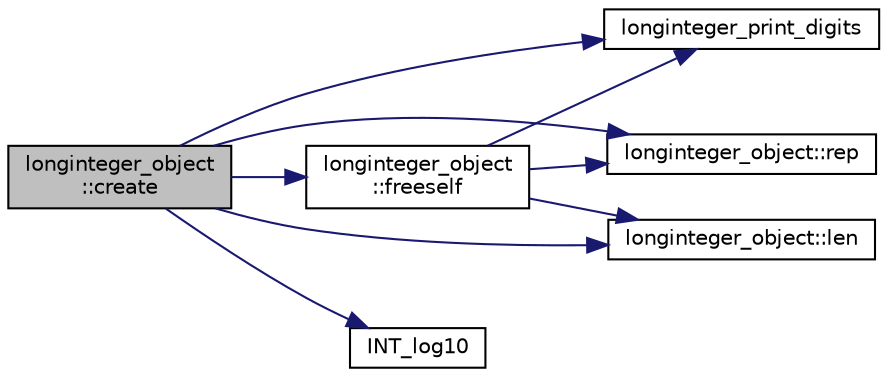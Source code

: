 digraph "longinteger_object::create"
{
  edge [fontname="Helvetica",fontsize="10",labelfontname="Helvetica",labelfontsize="10"];
  node [fontname="Helvetica",fontsize="10",shape=record];
  rankdir="LR";
  Node714 [label="longinteger_object\l::create",height=0.2,width=0.4,color="black", fillcolor="grey75", style="filled", fontcolor="black"];
  Node714 -> Node715 [color="midnightblue",fontsize="10",style="solid",fontname="Helvetica"];
  Node715 [label="longinteger_object\l::freeself",height=0.2,width=0.4,color="black", fillcolor="white", style="filled",URL="$dd/d7e/classlonginteger__object.html#a06450f8c4795d81da6d680830ef958a1"];
  Node715 -> Node716 [color="midnightblue",fontsize="10",style="solid",fontname="Helvetica"];
  Node716 [label="longinteger_print_digits",height=0.2,width=0.4,color="black", fillcolor="white", style="filled",URL="$de/dc5/algebra__and__number__theory_8h.html#ac2bac7b12f5b6440b8dad275cd7a157d"];
  Node715 -> Node717 [color="midnightblue",fontsize="10",style="solid",fontname="Helvetica"];
  Node717 [label="longinteger_object::rep",height=0.2,width=0.4,color="black", fillcolor="white", style="filled",URL="$dd/d7e/classlonginteger__object.html#a3ecaf12738cc721d281c416503f241e2"];
  Node715 -> Node718 [color="midnightblue",fontsize="10",style="solid",fontname="Helvetica"];
  Node718 [label="longinteger_object::len",height=0.2,width=0.4,color="black", fillcolor="white", style="filled",URL="$dd/d7e/classlonginteger__object.html#a0bfeae35be8a6fd44ed7f76413596ab1"];
  Node714 -> Node719 [color="midnightblue",fontsize="10",style="solid",fontname="Helvetica"];
  Node719 [label="INT_log10",height=0.2,width=0.4,color="black", fillcolor="white", style="filled",URL="$de/dc5/algebra__and__number__theory_8h.html#a98bc0a6c562370a355165d2538dac250"];
  Node714 -> Node716 [color="midnightblue",fontsize="10",style="solid",fontname="Helvetica"];
  Node714 -> Node717 [color="midnightblue",fontsize="10",style="solid",fontname="Helvetica"];
  Node714 -> Node718 [color="midnightblue",fontsize="10",style="solid",fontname="Helvetica"];
}
